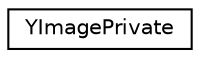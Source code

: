 digraph "Graphical Class Hierarchy"
{
 // LATEX_PDF_SIZE
  edge [fontname="Helvetica",fontsize="10",labelfontname="Helvetica",labelfontsize="10"];
  node [fontname="Helvetica",fontsize="10",shape=record];
  rankdir="LR";
  Node0 [label="YImagePrivate",height=0.2,width=0.4,color="black", fillcolor="white", style="filled",URL="$structYImagePrivate.html",tooltip=" "];
}
